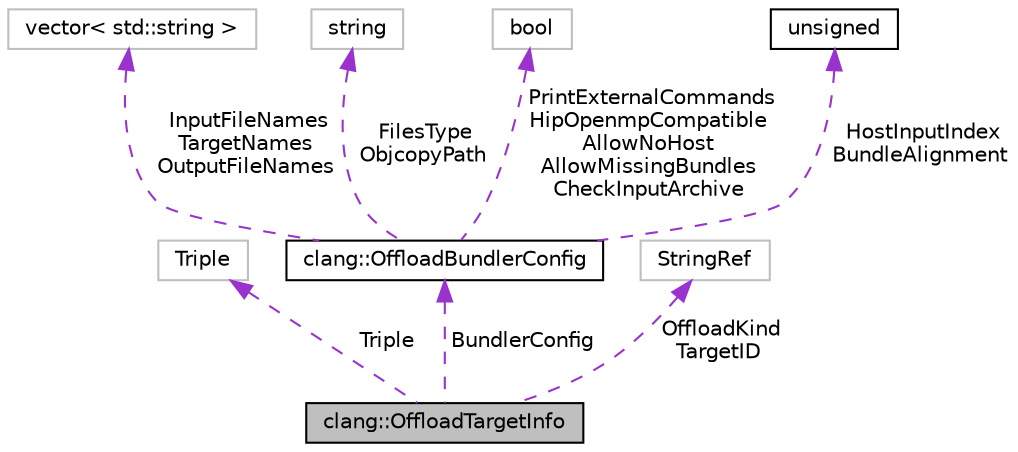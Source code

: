 digraph "clang::OffloadTargetInfo"
{
 // LATEX_PDF_SIZE
  bgcolor="transparent";
  edge [fontname="Helvetica",fontsize="10",labelfontname="Helvetica",labelfontsize="10"];
  node [fontname="Helvetica",fontsize="10",shape=record];
  Node1 [label="clang::OffloadTargetInfo",height=0.2,width=0.4,color="black", fillcolor="grey75", style="filled", fontcolor="black",tooltip="Obtain the offload kind, real machine triple, and an optional GPUArch out of the target information s..."];
  Node2 -> Node1 [dir="back",color="darkorchid3",fontsize="10",style="dashed",label=" Triple" ,fontname="Helvetica"];
  Node2 [label="Triple",height=0.2,width=0.4,color="grey75",tooltip=" "];
  Node3 -> Node1 [dir="back",color="darkorchid3",fontsize="10",style="dashed",label=" BundlerConfig" ,fontname="Helvetica"];
  Node3 [label="clang::OffloadBundlerConfig",height=0.2,width=0.4,color="black",URL="$classclang_1_1OffloadBundlerConfig.html",tooltip=" "];
  Node4 -> Node3 [dir="back",color="darkorchid3",fontsize="10",style="dashed",label=" InputFileNames\nTargetNames\nOutputFileNames" ,fontname="Helvetica"];
  Node4 [label="vector\< std::string \>",height=0.2,width=0.4,color="grey75",tooltip=" "];
  Node5 -> Node3 [dir="back",color="darkorchid3",fontsize="10",style="dashed",label=" FilesType\nObjcopyPath" ,fontname="Helvetica"];
  Node5 [label="string",height=0.2,width=0.4,color="grey75",tooltip=" "];
  Node6 -> Node3 [dir="back",color="darkorchid3",fontsize="10",style="dashed",label=" PrintExternalCommands\nHipOpenmpCompatible\nAllowNoHost\nAllowMissingBundles\nCheckInputArchive" ,fontname="Helvetica"];
  Node6 [label="bool",height=0.2,width=0.4,color="grey75",tooltip=" "];
  Node7 -> Node3 [dir="back",color="darkorchid3",fontsize="10",style="dashed",label=" HostInputIndex\nBundleAlignment" ,fontname="Helvetica"];
  Node7 [label="unsigned",height=0.2,width=0.4,color="black",URL="$classunsigned.html",tooltip=" "];
  Node8 -> Node1 [dir="back",color="darkorchid3",fontsize="10",style="dashed",label=" OffloadKind\nTargetID" ,fontname="Helvetica"];
  Node8 [label="StringRef",height=0.2,width=0.4,color="grey75",tooltip=" "];
}
